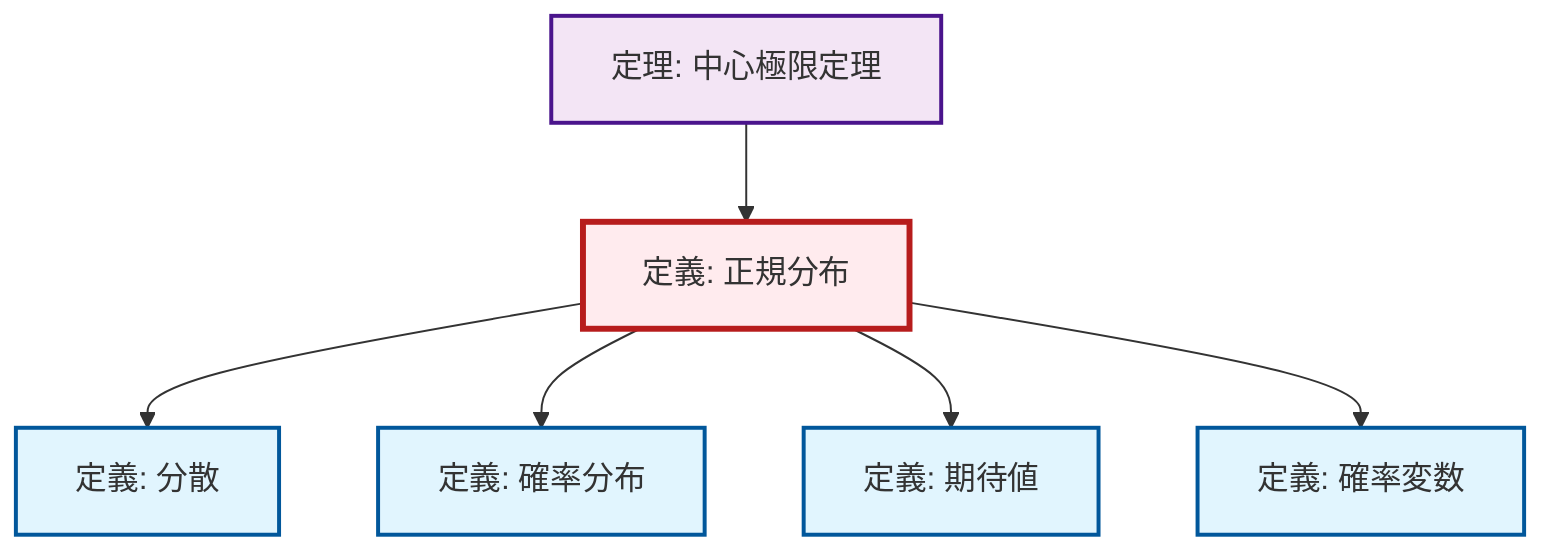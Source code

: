 graph TD
    classDef definition fill:#e1f5fe,stroke:#01579b,stroke-width:2px
    classDef theorem fill:#f3e5f5,stroke:#4a148c,stroke-width:2px
    classDef axiom fill:#fff3e0,stroke:#e65100,stroke-width:2px
    classDef example fill:#e8f5e9,stroke:#1b5e20,stroke-width:2px
    classDef current fill:#ffebee,stroke:#b71c1c,stroke-width:3px
    def-probability-distribution["定義: 確率分布"]:::definition
    def-random-variable["定義: 確率変数"]:::definition
    thm-central-limit["定理: 中心極限定理"]:::theorem
    def-variance["定義: 分散"]:::definition
    def-expectation["定義: 期待値"]:::definition
    def-normal-distribution["定義: 正規分布"]:::definition
    thm-central-limit --> def-normal-distribution
    def-normal-distribution --> def-variance
    def-normal-distribution --> def-probability-distribution
    def-normal-distribution --> def-expectation
    def-normal-distribution --> def-random-variable
    class def-normal-distribution current